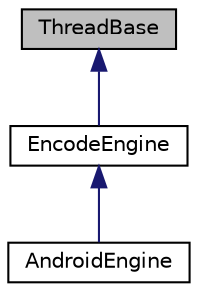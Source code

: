 digraph "ThreadBase"
{
 // LATEX_PDF_SIZE
  edge [fontname="Helvetica",fontsize="10",labelfontname="Helvetica",labelfontsize="10"];
  node [fontname="Helvetica",fontsize="10",shape=record];
  Node1 [label="ThreadBase",height=0.2,width=0.4,color="black", fillcolor="grey75", style="filled", fontcolor="black",tooltip=" "];
  Node1 -> Node2 [dir="back",color="midnightblue",fontsize="10",style="solid"];
  Node2 [label="EncodeEngine",height=0.2,width=0.4,color="black", fillcolor="white", style="filled",URL="$classEncodeEngine.html",tooltip=" "];
  Node2 -> Node3 [dir="back",color="midnightblue",fontsize="10",style="solid"];
  Node3 [label="AndroidEngine",height=0.2,width=0.4,color="black", fillcolor="white", style="filled",URL="$classAndroidEngine.html",tooltip=" "];
}

